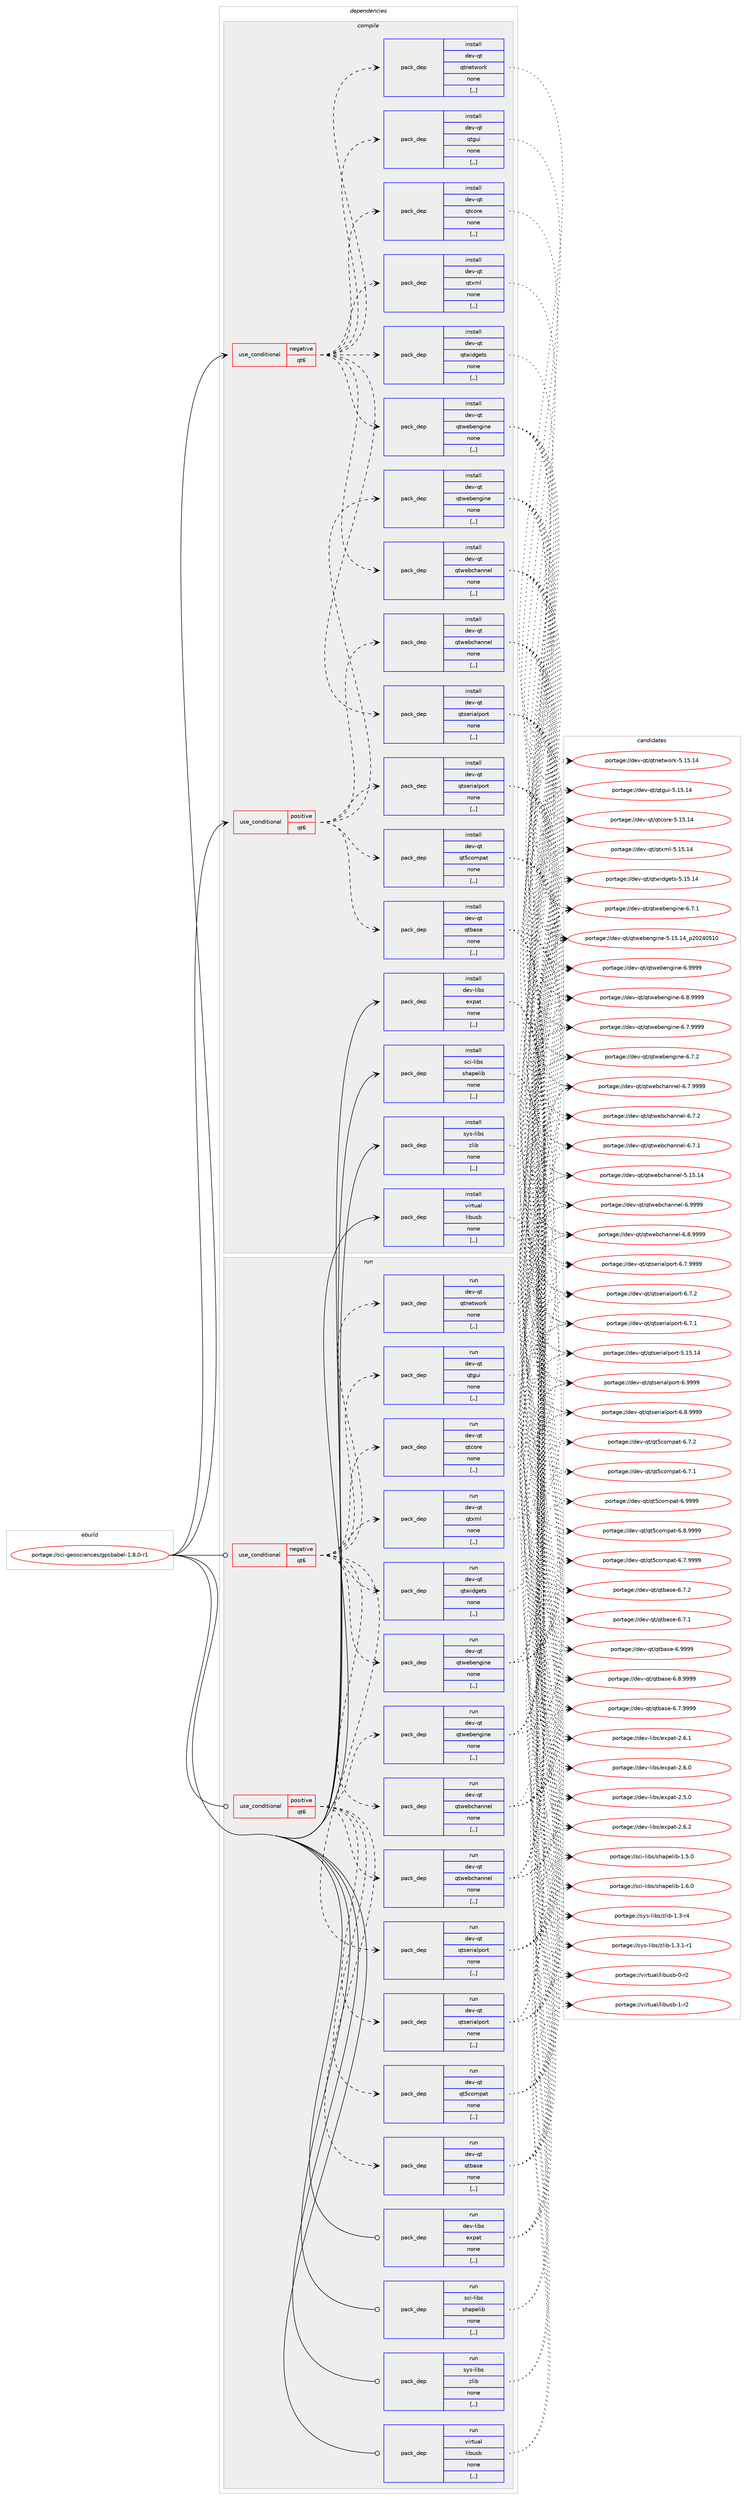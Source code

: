 digraph prolog {

# *************
# Graph options
# *************

newrank=true;
concentrate=true;
compound=true;
graph [rankdir=LR,fontname=Helvetica,fontsize=10,ranksep=1.5];#, ranksep=2.5, nodesep=0.2];
edge  [arrowhead=vee];
node  [fontname=Helvetica,fontsize=10];

# **********
# The ebuild
# **********

subgraph cluster_leftcol {
color=gray;
rank=same;
label=<<i>ebuild</i>>;
id [label="portage://sci-geosciences/gpsbabel-1.8.0-r1", color=red, width=4, href="../sci-geosciences/gpsbabel-1.8.0-r1.svg"];
}

# ****************
# The dependencies
# ****************

subgraph cluster_midcol {
color=gray;
label=<<i>dependencies</i>>;
subgraph cluster_compile {
fillcolor="#eeeeee";
style=filled;
label=<<i>compile</i>>;
subgraph cond104116 {
dependency393656 [label=<<TABLE BORDER="0" CELLBORDER="1" CELLSPACING="0" CELLPADDING="4"><TR><TD ROWSPAN="3" CELLPADDING="10">use_conditional</TD></TR><TR><TD>negative</TD></TR><TR><TD>qt6</TD></TR></TABLE>>, shape=none, color=red];
subgraph pack286719 {
dependency393657 [label=<<TABLE BORDER="0" CELLBORDER="1" CELLSPACING="0" CELLPADDING="4" WIDTH="220"><TR><TD ROWSPAN="6" CELLPADDING="30">pack_dep</TD></TR><TR><TD WIDTH="110">install</TD></TR><TR><TD>dev-qt</TD></TR><TR><TD>qtcore</TD></TR><TR><TD>none</TD></TR><TR><TD>[,,]</TD></TR></TABLE>>, shape=none, color=blue];
}
dependency393656:e -> dependency393657:w [weight=20,style="dashed",arrowhead="vee"];
subgraph pack286720 {
dependency393658 [label=<<TABLE BORDER="0" CELLBORDER="1" CELLSPACING="0" CELLPADDING="4" WIDTH="220"><TR><TD ROWSPAN="6" CELLPADDING="30">pack_dep</TD></TR><TR><TD WIDTH="110">install</TD></TR><TR><TD>dev-qt</TD></TR><TR><TD>qtgui</TD></TR><TR><TD>none</TD></TR><TR><TD>[,,]</TD></TR></TABLE>>, shape=none, color=blue];
}
dependency393656:e -> dependency393658:w [weight=20,style="dashed",arrowhead="vee"];
subgraph pack286721 {
dependency393659 [label=<<TABLE BORDER="0" CELLBORDER="1" CELLSPACING="0" CELLPADDING="4" WIDTH="220"><TR><TD ROWSPAN="6" CELLPADDING="30">pack_dep</TD></TR><TR><TD WIDTH="110">install</TD></TR><TR><TD>dev-qt</TD></TR><TR><TD>qtnetwork</TD></TR><TR><TD>none</TD></TR><TR><TD>[,,]</TD></TR></TABLE>>, shape=none, color=blue];
}
dependency393656:e -> dependency393659:w [weight=20,style="dashed",arrowhead="vee"];
subgraph pack286722 {
dependency393660 [label=<<TABLE BORDER="0" CELLBORDER="1" CELLSPACING="0" CELLPADDING="4" WIDTH="220"><TR><TD ROWSPAN="6" CELLPADDING="30">pack_dep</TD></TR><TR><TD WIDTH="110">install</TD></TR><TR><TD>dev-qt</TD></TR><TR><TD>qtserialport</TD></TR><TR><TD>none</TD></TR><TR><TD>[,,]</TD></TR></TABLE>>, shape=none, color=blue];
}
dependency393656:e -> dependency393660:w [weight=20,style="dashed",arrowhead="vee"];
subgraph pack286723 {
dependency393661 [label=<<TABLE BORDER="0" CELLBORDER="1" CELLSPACING="0" CELLPADDING="4" WIDTH="220"><TR><TD ROWSPAN="6" CELLPADDING="30">pack_dep</TD></TR><TR><TD WIDTH="110">install</TD></TR><TR><TD>dev-qt</TD></TR><TR><TD>qtwebchannel</TD></TR><TR><TD>none</TD></TR><TR><TD>[,,]</TD></TR></TABLE>>, shape=none, color=blue];
}
dependency393656:e -> dependency393661:w [weight=20,style="dashed",arrowhead="vee"];
subgraph pack286724 {
dependency393662 [label=<<TABLE BORDER="0" CELLBORDER="1" CELLSPACING="0" CELLPADDING="4" WIDTH="220"><TR><TD ROWSPAN="6" CELLPADDING="30">pack_dep</TD></TR><TR><TD WIDTH="110">install</TD></TR><TR><TD>dev-qt</TD></TR><TR><TD>qtwebengine</TD></TR><TR><TD>none</TD></TR><TR><TD>[,,]</TD></TR></TABLE>>, shape=none, color=blue];
}
dependency393656:e -> dependency393662:w [weight=20,style="dashed",arrowhead="vee"];
subgraph pack286725 {
dependency393663 [label=<<TABLE BORDER="0" CELLBORDER="1" CELLSPACING="0" CELLPADDING="4" WIDTH="220"><TR><TD ROWSPAN="6" CELLPADDING="30">pack_dep</TD></TR><TR><TD WIDTH="110">install</TD></TR><TR><TD>dev-qt</TD></TR><TR><TD>qtwidgets</TD></TR><TR><TD>none</TD></TR><TR><TD>[,,]</TD></TR></TABLE>>, shape=none, color=blue];
}
dependency393656:e -> dependency393663:w [weight=20,style="dashed",arrowhead="vee"];
subgraph pack286726 {
dependency393664 [label=<<TABLE BORDER="0" CELLBORDER="1" CELLSPACING="0" CELLPADDING="4" WIDTH="220"><TR><TD ROWSPAN="6" CELLPADDING="30">pack_dep</TD></TR><TR><TD WIDTH="110">install</TD></TR><TR><TD>dev-qt</TD></TR><TR><TD>qtxml</TD></TR><TR><TD>none</TD></TR><TR><TD>[,,]</TD></TR></TABLE>>, shape=none, color=blue];
}
dependency393656:e -> dependency393664:w [weight=20,style="dashed",arrowhead="vee"];
}
id:e -> dependency393656:w [weight=20,style="solid",arrowhead="vee"];
subgraph cond104117 {
dependency393665 [label=<<TABLE BORDER="0" CELLBORDER="1" CELLSPACING="0" CELLPADDING="4"><TR><TD ROWSPAN="3" CELLPADDING="10">use_conditional</TD></TR><TR><TD>positive</TD></TR><TR><TD>qt6</TD></TR></TABLE>>, shape=none, color=red];
subgraph pack286727 {
dependency393666 [label=<<TABLE BORDER="0" CELLBORDER="1" CELLSPACING="0" CELLPADDING="4" WIDTH="220"><TR><TD ROWSPAN="6" CELLPADDING="30">pack_dep</TD></TR><TR><TD WIDTH="110">install</TD></TR><TR><TD>dev-qt</TD></TR><TR><TD>qtbase</TD></TR><TR><TD>none</TD></TR><TR><TD>[,,]</TD></TR></TABLE>>, shape=none, color=blue];
}
dependency393665:e -> dependency393666:w [weight=20,style="dashed",arrowhead="vee"];
subgraph pack286728 {
dependency393667 [label=<<TABLE BORDER="0" CELLBORDER="1" CELLSPACING="0" CELLPADDING="4" WIDTH="220"><TR><TD ROWSPAN="6" CELLPADDING="30">pack_dep</TD></TR><TR><TD WIDTH="110">install</TD></TR><TR><TD>dev-qt</TD></TR><TR><TD>qtserialport</TD></TR><TR><TD>none</TD></TR><TR><TD>[,,]</TD></TR></TABLE>>, shape=none, color=blue];
}
dependency393665:e -> dependency393667:w [weight=20,style="dashed",arrowhead="vee"];
subgraph pack286729 {
dependency393668 [label=<<TABLE BORDER="0" CELLBORDER="1" CELLSPACING="0" CELLPADDING="4" WIDTH="220"><TR><TD ROWSPAN="6" CELLPADDING="30">pack_dep</TD></TR><TR><TD WIDTH="110">install</TD></TR><TR><TD>dev-qt</TD></TR><TR><TD>qtwebchannel</TD></TR><TR><TD>none</TD></TR><TR><TD>[,,]</TD></TR></TABLE>>, shape=none, color=blue];
}
dependency393665:e -> dependency393668:w [weight=20,style="dashed",arrowhead="vee"];
subgraph pack286730 {
dependency393669 [label=<<TABLE BORDER="0" CELLBORDER="1" CELLSPACING="0" CELLPADDING="4" WIDTH="220"><TR><TD ROWSPAN="6" CELLPADDING="30">pack_dep</TD></TR><TR><TD WIDTH="110">install</TD></TR><TR><TD>dev-qt</TD></TR><TR><TD>qtwebengine</TD></TR><TR><TD>none</TD></TR><TR><TD>[,,]</TD></TR></TABLE>>, shape=none, color=blue];
}
dependency393665:e -> dependency393669:w [weight=20,style="dashed",arrowhead="vee"];
subgraph pack286731 {
dependency393670 [label=<<TABLE BORDER="0" CELLBORDER="1" CELLSPACING="0" CELLPADDING="4" WIDTH="220"><TR><TD ROWSPAN="6" CELLPADDING="30">pack_dep</TD></TR><TR><TD WIDTH="110">install</TD></TR><TR><TD>dev-qt</TD></TR><TR><TD>qt5compat</TD></TR><TR><TD>none</TD></TR><TR><TD>[,,]</TD></TR></TABLE>>, shape=none, color=blue];
}
dependency393665:e -> dependency393670:w [weight=20,style="dashed",arrowhead="vee"];
}
id:e -> dependency393665:w [weight=20,style="solid",arrowhead="vee"];
subgraph pack286732 {
dependency393671 [label=<<TABLE BORDER="0" CELLBORDER="1" CELLSPACING="0" CELLPADDING="4" WIDTH="220"><TR><TD ROWSPAN="6" CELLPADDING="30">pack_dep</TD></TR><TR><TD WIDTH="110">install</TD></TR><TR><TD>dev-libs</TD></TR><TR><TD>expat</TD></TR><TR><TD>none</TD></TR><TR><TD>[,,]</TD></TR></TABLE>>, shape=none, color=blue];
}
id:e -> dependency393671:w [weight=20,style="solid",arrowhead="vee"];
subgraph pack286733 {
dependency393672 [label=<<TABLE BORDER="0" CELLBORDER="1" CELLSPACING="0" CELLPADDING="4" WIDTH="220"><TR><TD ROWSPAN="6" CELLPADDING="30">pack_dep</TD></TR><TR><TD WIDTH="110">install</TD></TR><TR><TD>sci-libs</TD></TR><TR><TD>shapelib</TD></TR><TR><TD>none</TD></TR><TR><TD>[,,]</TD></TR></TABLE>>, shape=none, color=blue];
}
id:e -> dependency393672:w [weight=20,style="solid",arrowhead="vee"];
subgraph pack286734 {
dependency393673 [label=<<TABLE BORDER="0" CELLBORDER="1" CELLSPACING="0" CELLPADDING="4" WIDTH="220"><TR><TD ROWSPAN="6" CELLPADDING="30">pack_dep</TD></TR><TR><TD WIDTH="110">install</TD></TR><TR><TD>sys-libs</TD></TR><TR><TD>zlib</TD></TR><TR><TD>none</TD></TR><TR><TD>[,,]</TD></TR></TABLE>>, shape=none, color=blue];
}
id:e -> dependency393673:w [weight=20,style="solid",arrowhead="vee"];
subgraph pack286735 {
dependency393674 [label=<<TABLE BORDER="0" CELLBORDER="1" CELLSPACING="0" CELLPADDING="4" WIDTH="220"><TR><TD ROWSPAN="6" CELLPADDING="30">pack_dep</TD></TR><TR><TD WIDTH="110">install</TD></TR><TR><TD>virtual</TD></TR><TR><TD>libusb</TD></TR><TR><TD>none</TD></TR><TR><TD>[,,]</TD></TR></TABLE>>, shape=none, color=blue];
}
id:e -> dependency393674:w [weight=20,style="solid",arrowhead="vee"];
}
subgraph cluster_compileandrun {
fillcolor="#eeeeee";
style=filled;
label=<<i>compile and run</i>>;
}
subgraph cluster_run {
fillcolor="#eeeeee";
style=filled;
label=<<i>run</i>>;
subgraph cond104118 {
dependency393675 [label=<<TABLE BORDER="0" CELLBORDER="1" CELLSPACING="0" CELLPADDING="4"><TR><TD ROWSPAN="3" CELLPADDING="10">use_conditional</TD></TR><TR><TD>negative</TD></TR><TR><TD>qt6</TD></TR></TABLE>>, shape=none, color=red];
subgraph pack286736 {
dependency393676 [label=<<TABLE BORDER="0" CELLBORDER="1" CELLSPACING="0" CELLPADDING="4" WIDTH="220"><TR><TD ROWSPAN="6" CELLPADDING="30">pack_dep</TD></TR><TR><TD WIDTH="110">run</TD></TR><TR><TD>dev-qt</TD></TR><TR><TD>qtcore</TD></TR><TR><TD>none</TD></TR><TR><TD>[,,]</TD></TR></TABLE>>, shape=none, color=blue];
}
dependency393675:e -> dependency393676:w [weight=20,style="dashed",arrowhead="vee"];
subgraph pack286737 {
dependency393677 [label=<<TABLE BORDER="0" CELLBORDER="1" CELLSPACING="0" CELLPADDING="4" WIDTH="220"><TR><TD ROWSPAN="6" CELLPADDING="30">pack_dep</TD></TR><TR><TD WIDTH="110">run</TD></TR><TR><TD>dev-qt</TD></TR><TR><TD>qtgui</TD></TR><TR><TD>none</TD></TR><TR><TD>[,,]</TD></TR></TABLE>>, shape=none, color=blue];
}
dependency393675:e -> dependency393677:w [weight=20,style="dashed",arrowhead="vee"];
subgraph pack286738 {
dependency393678 [label=<<TABLE BORDER="0" CELLBORDER="1" CELLSPACING="0" CELLPADDING="4" WIDTH="220"><TR><TD ROWSPAN="6" CELLPADDING="30">pack_dep</TD></TR><TR><TD WIDTH="110">run</TD></TR><TR><TD>dev-qt</TD></TR><TR><TD>qtnetwork</TD></TR><TR><TD>none</TD></TR><TR><TD>[,,]</TD></TR></TABLE>>, shape=none, color=blue];
}
dependency393675:e -> dependency393678:w [weight=20,style="dashed",arrowhead="vee"];
subgraph pack286739 {
dependency393679 [label=<<TABLE BORDER="0" CELLBORDER="1" CELLSPACING="0" CELLPADDING="4" WIDTH="220"><TR><TD ROWSPAN="6" CELLPADDING="30">pack_dep</TD></TR><TR><TD WIDTH="110">run</TD></TR><TR><TD>dev-qt</TD></TR><TR><TD>qtserialport</TD></TR><TR><TD>none</TD></TR><TR><TD>[,,]</TD></TR></TABLE>>, shape=none, color=blue];
}
dependency393675:e -> dependency393679:w [weight=20,style="dashed",arrowhead="vee"];
subgraph pack286740 {
dependency393680 [label=<<TABLE BORDER="0" CELLBORDER="1" CELLSPACING="0" CELLPADDING="4" WIDTH="220"><TR><TD ROWSPAN="6" CELLPADDING="30">pack_dep</TD></TR><TR><TD WIDTH="110">run</TD></TR><TR><TD>dev-qt</TD></TR><TR><TD>qtwebchannel</TD></TR><TR><TD>none</TD></TR><TR><TD>[,,]</TD></TR></TABLE>>, shape=none, color=blue];
}
dependency393675:e -> dependency393680:w [weight=20,style="dashed",arrowhead="vee"];
subgraph pack286741 {
dependency393681 [label=<<TABLE BORDER="0" CELLBORDER="1" CELLSPACING="0" CELLPADDING="4" WIDTH="220"><TR><TD ROWSPAN="6" CELLPADDING="30">pack_dep</TD></TR><TR><TD WIDTH="110">run</TD></TR><TR><TD>dev-qt</TD></TR><TR><TD>qtwebengine</TD></TR><TR><TD>none</TD></TR><TR><TD>[,,]</TD></TR></TABLE>>, shape=none, color=blue];
}
dependency393675:e -> dependency393681:w [weight=20,style="dashed",arrowhead="vee"];
subgraph pack286742 {
dependency393682 [label=<<TABLE BORDER="0" CELLBORDER="1" CELLSPACING="0" CELLPADDING="4" WIDTH="220"><TR><TD ROWSPAN="6" CELLPADDING="30">pack_dep</TD></TR><TR><TD WIDTH="110">run</TD></TR><TR><TD>dev-qt</TD></TR><TR><TD>qtwidgets</TD></TR><TR><TD>none</TD></TR><TR><TD>[,,]</TD></TR></TABLE>>, shape=none, color=blue];
}
dependency393675:e -> dependency393682:w [weight=20,style="dashed",arrowhead="vee"];
subgraph pack286743 {
dependency393683 [label=<<TABLE BORDER="0" CELLBORDER="1" CELLSPACING="0" CELLPADDING="4" WIDTH="220"><TR><TD ROWSPAN="6" CELLPADDING="30">pack_dep</TD></TR><TR><TD WIDTH="110">run</TD></TR><TR><TD>dev-qt</TD></TR><TR><TD>qtxml</TD></TR><TR><TD>none</TD></TR><TR><TD>[,,]</TD></TR></TABLE>>, shape=none, color=blue];
}
dependency393675:e -> dependency393683:w [weight=20,style="dashed",arrowhead="vee"];
}
id:e -> dependency393675:w [weight=20,style="solid",arrowhead="odot"];
subgraph cond104119 {
dependency393684 [label=<<TABLE BORDER="0" CELLBORDER="1" CELLSPACING="0" CELLPADDING="4"><TR><TD ROWSPAN="3" CELLPADDING="10">use_conditional</TD></TR><TR><TD>positive</TD></TR><TR><TD>qt6</TD></TR></TABLE>>, shape=none, color=red];
subgraph pack286744 {
dependency393685 [label=<<TABLE BORDER="0" CELLBORDER="1" CELLSPACING="0" CELLPADDING="4" WIDTH="220"><TR><TD ROWSPAN="6" CELLPADDING="30">pack_dep</TD></TR><TR><TD WIDTH="110">run</TD></TR><TR><TD>dev-qt</TD></TR><TR><TD>qtbase</TD></TR><TR><TD>none</TD></TR><TR><TD>[,,]</TD></TR></TABLE>>, shape=none, color=blue];
}
dependency393684:e -> dependency393685:w [weight=20,style="dashed",arrowhead="vee"];
subgraph pack286745 {
dependency393686 [label=<<TABLE BORDER="0" CELLBORDER="1" CELLSPACING="0" CELLPADDING="4" WIDTH="220"><TR><TD ROWSPAN="6" CELLPADDING="30">pack_dep</TD></TR><TR><TD WIDTH="110">run</TD></TR><TR><TD>dev-qt</TD></TR><TR><TD>qtserialport</TD></TR><TR><TD>none</TD></TR><TR><TD>[,,]</TD></TR></TABLE>>, shape=none, color=blue];
}
dependency393684:e -> dependency393686:w [weight=20,style="dashed",arrowhead="vee"];
subgraph pack286746 {
dependency393687 [label=<<TABLE BORDER="0" CELLBORDER="1" CELLSPACING="0" CELLPADDING="4" WIDTH="220"><TR><TD ROWSPAN="6" CELLPADDING="30">pack_dep</TD></TR><TR><TD WIDTH="110">run</TD></TR><TR><TD>dev-qt</TD></TR><TR><TD>qtwebchannel</TD></TR><TR><TD>none</TD></TR><TR><TD>[,,]</TD></TR></TABLE>>, shape=none, color=blue];
}
dependency393684:e -> dependency393687:w [weight=20,style="dashed",arrowhead="vee"];
subgraph pack286747 {
dependency393688 [label=<<TABLE BORDER="0" CELLBORDER="1" CELLSPACING="0" CELLPADDING="4" WIDTH="220"><TR><TD ROWSPAN="6" CELLPADDING="30">pack_dep</TD></TR><TR><TD WIDTH="110">run</TD></TR><TR><TD>dev-qt</TD></TR><TR><TD>qtwebengine</TD></TR><TR><TD>none</TD></TR><TR><TD>[,,]</TD></TR></TABLE>>, shape=none, color=blue];
}
dependency393684:e -> dependency393688:w [weight=20,style="dashed",arrowhead="vee"];
subgraph pack286748 {
dependency393689 [label=<<TABLE BORDER="0" CELLBORDER="1" CELLSPACING="0" CELLPADDING="4" WIDTH="220"><TR><TD ROWSPAN="6" CELLPADDING="30">pack_dep</TD></TR><TR><TD WIDTH="110">run</TD></TR><TR><TD>dev-qt</TD></TR><TR><TD>qt5compat</TD></TR><TR><TD>none</TD></TR><TR><TD>[,,]</TD></TR></TABLE>>, shape=none, color=blue];
}
dependency393684:e -> dependency393689:w [weight=20,style="dashed",arrowhead="vee"];
}
id:e -> dependency393684:w [weight=20,style="solid",arrowhead="odot"];
subgraph pack286749 {
dependency393690 [label=<<TABLE BORDER="0" CELLBORDER="1" CELLSPACING="0" CELLPADDING="4" WIDTH="220"><TR><TD ROWSPAN="6" CELLPADDING="30">pack_dep</TD></TR><TR><TD WIDTH="110">run</TD></TR><TR><TD>dev-libs</TD></TR><TR><TD>expat</TD></TR><TR><TD>none</TD></TR><TR><TD>[,,]</TD></TR></TABLE>>, shape=none, color=blue];
}
id:e -> dependency393690:w [weight=20,style="solid",arrowhead="odot"];
subgraph pack286750 {
dependency393691 [label=<<TABLE BORDER="0" CELLBORDER="1" CELLSPACING="0" CELLPADDING="4" WIDTH="220"><TR><TD ROWSPAN="6" CELLPADDING="30">pack_dep</TD></TR><TR><TD WIDTH="110">run</TD></TR><TR><TD>sci-libs</TD></TR><TR><TD>shapelib</TD></TR><TR><TD>none</TD></TR><TR><TD>[,,]</TD></TR></TABLE>>, shape=none, color=blue];
}
id:e -> dependency393691:w [weight=20,style="solid",arrowhead="odot"];
subgraph pack286751 {
dependency393692 [label=<<TABLE BORDER="0" CELLBORDER="1" CELLSPACING="0" CELLPADDING="4" WIDTH="220"><TR><TD ROWSPAN="6" CELLPADDING="30">pack_dep</TD></TR><TR><TD WIDTH="110">run</TD></TR><TR><TD>sys-libs</TD></TR><TR><TD>zlib</TD></TR><TR><TD>none</TD></TR><TR><TD>[,,]</TD></TR></TABLE>>, shape=none, color=blue];
}
id:e -> dependency393692:w [weight=20,style="solid",arrowhead="odot"];
subgraph pack286752 {
dependency393693 [label=<<TABLE BORDER="0" CELLBORDER="1" CELLSPACING="0" CELLPADDING="4" WIDTH="220"><TR><TD ROWSPAN="6" CELLPADDING="30">pack_dep</TD></TR><TR><TD WIDTH="110">run</TD></TR><TR><TD>virtual</TD></TR><TR><TD>libusb</TD></TR><TR><TD>none</TD></TR><TR><TD>[,,]</TD></TR></TABLE>>, shape=none, color=blue];
}
id:e -> dependency393693:w [weight=20,style="solid",arrowhead="odot"];
}
}

# **************
# The candidates
# **************

subgraph cluster_choices {
rank=same;
color=gray;
label=<<i>candidates</i>>;

subgraph choice286719 {
color=black;
nodesep=1;
choice1001011184511311647113116991111141014553464953464952 [label="portage://dev-qt/qtcore-5.15.14", color=red, width=4,href="../dev-qt/qtcore-5.15.14.svg"];
dependency393657:e -> choice1001011184511311647113116991111141014553464953464952:w [style=dotted,weight="100"];
}
subgraph choice286720 {
color=black;
nodesep=1;
choice10010111845113116471131161031171054553464953464952 [label="portage://dev-qt/qtgui-5.15.14", color=red, width=4,href="../dev-qt/qtgui-5.15.14.svg"];
dependency393658:e -> choice10010111845113116471131161031171054553464953464952:w [style=dotted,weight="100"];
}
subgraph choice286721 {
color=black;
nodesep=1;
choice10010111845113116471131161101011161191111141074553464953464952 [label="portage://dev-qt/qtnetwork-5.15.14", color=red, width=4,href="../dev-qt/qtnetwork-5.15.14.svg"];
dependency393659:e -> choice10010111845113116471131161101011161191111141074553464953464952:w [style=dotted,weight="100"];
}
subgraph choice286722 {
color=black;
nodesep=1;
choice10010111845113116471131161151011141059710811211111411645544657575757 [label="portage://dev-qt/qtserialport-6.9999", color=red, width=4,href="../dev-qt/qtserialport-6.9999.svg"];
choice100101118451131164711311611510111410597108112111114116455446564657575757 [label="portage://dev-qt/qtserialport-6.8.9999", color=red, width=4,href="../dev-qt/qtserialport-6.8.9999.svg"];
choice100101118451131164711311611510111410597108112111114116455446554657575757 [label="portage://dev-qt/qtserialport-6.7.9999", color=red, width=4,href="../dev-qt/qtserialport-6.7.9999.svg"];
choice100101118451131164711311611510111410597108112111114116455446554650 [label="portage://dev-qt/qtserialport-6.7.2", color=red, width=4,href="../dev-qt/qtserialport-6.7.2.svg"];
choice100101118451131164711311611510111410597108112111114116455446554649 [label="portage://dev-qt/qtserialport-6.7.1", color=red, width=4,href="../dev-qt/qtserialport-6.7.1.svg"];
choice1001011184511311647113116115101114105971081121111141164553464953464952 [label="portage://dev-qt/qtserialport-5.15.14", color=red, width=4,href="../dev-qt/qtserialport-5.15.14.svg"];
dependency393660:e -> choice10010111845113116471131161151011141059710811211111411645544657575757:w [style=dotted,weight="100"];
dependency393660:e -> choice100101118451131164711311611510111410597108112111114116455446564657575757:w [style=dotted,weight="100"];
dependency393660:e -> choice100101118451131164711311611510111410597108112111114116455446554657575757:w [style=dotted,weight="100"];
dependency393660:e -> choice100101118451131164711311611510111410597108112111114116455446554650:w [style=dotted,weight="100"];
dependency393660:e -> choice100101118451131164711311611510111410597108112111114116455446554649:w [style=dotted,weight="100"];
dependency393660:e -> choice1001011184511311647113116115101114105971081121111141164553464953464952:w [style=dotted,weight="100"];
}
subgraph choice286723 {
color=black;
nodesep=1;
choice100101118451131164711311611910198991049711011010110845544657575757 [label="portage://dev-qt/qtwebchannel-6.9999", color=red, width=4,href="../dev-qt/qtwebchannel-6.9999.svg"];
choice1001011184511311647113116119101989910497110110101108455446564657575757 [label="portage://dev-qt/qtwebchannel-6.8.9999", color=red, width=4,href="../dev-qt/qtwebchannel-6.8.9999.svg"];
choice1001011184511311647113116119101989910497110110101108455446554657575757 [label="portage://dev-qt/qtwebchannel-6.7.9999", color=red, width=4,href="../dev-qt/qtwebchannel-6.7.9999.svg"];
choice1001011184511311647113116119101989910497110110101108455446554650 [label="portage://dev-qt/qtwebchannel-6.7.2", color=red, width=4,href="../dev-qt/qtwebchannel-6.7.2.svg"];
choice1001011184511311647113116119101989910497110110101108455446554649 [label="portage://dev-qt/qtwebchannel-6.7.1", color=red, width=4,href="../dev-qt/qtwebchannel-6.7.1.svg"];
choice10010111845113116471131161191019899104971101101011084553464953464952 [label="portage://dev-qt/qtwebchannel-5.15.14", color=red, width=4,href="../dev-qt/qtwebchannel-5.15.14.svg"];
dependency393661:e -> choice100101118451131164711311611910198991049711011010110845544657575757:w [style=dotted,weight="100"];
dependency393661:e -> choice1001011184511311647113116119101989910497110110101108455446564657575757:w [style=dotted,weight="100"];
dependency393661:e -> choice1001011184511311647113116119101989910497110110101108455446554657575757:w [style=dotted,weight="100"];
dependency393661:e -> choice1001011184511311647113116119101989910497110110101108455446554650:w [style=dotted,weight="100"];
dependency393661:e -> choice1001011184511311647113116119101989910497110110101108455446554649:w [style=dotted,weight="100"];
dependency393661:e -> choice10010111845113116471131161191019899104971101101011084553464953464952:w [style=dotted,weight="100"];
}
subgraph choice286724 {
color=black;
nodesep=1;
choice10010111845113116471131161191019810111010310511010145544657575757 [label="portage://dev-qt/qtwebengine-6.9999", color=red, width=4,href="../dev-qt/qtwebengine-6.9999.svg"];
choice100101118451131164711311611910198101110103105110101455446564657575757 [label="portage://dev-qt/qtwebengine-6.8.9999", color=red, width=4,href="../dev-qt/qtwebengine-6.8.9999.svg"];
choice100101118451131164711311611910198101110103105110101455446554657575757 [label="portage://dev-qt/qtwebengine-6.7.9999", color=red, width=4,href="../dev-qt/qtwebengine-6.7.9999.svg"];
choice100101118451131164711311611910198101110103105110101455446554650 [label="portage://dev-qt/qtwebengine-6.7.2", color=red, width=4,href="../dev-qt/qtwebengine-6.7.2.svg"];
choice100101118451131164711311611910198101110103105110101455446554649 [label="portage://dev-qt/qtwebengine-6.7.1", color=red, width=4,href="../dev-qt/qtwebengine-6.7.1.svg"];
choice1001011184511311647113116119101981011101031051101014553464953464952951125048505248534948 [label="portage://dev-qt/qtwebengine-5.15.14_p20240510", color=red, width=4,href="../dev-qt/qtwebengine-5.15.14_p20240510.svg"];
dependency393662:e -> choice10010111845113116471131161191019810111010310511010145544657575757:w [style=dotted,weight="100"];
dependency393662:e -> choice100101118451131164711311611910198101110103105110101455446564657575757:w [style=dotted,weight="100"];
dependency393662:e -> choice100101118451131164711311611910198101110103105110101455446554657575757:w [style=dotted,weight="100"];
dependency393662:e -> choice100101118451131164711311611910198101110103105110101455446554650:w [style=dotted,weight="100"];
dependency393662:e -> choice100101118451131164711311611910198101110103105110101455446554649:w [style=dotted,weight="100"];
dependency393662:e -> choice1001011184511311647113116119101981011101031051101014553464953464952951125048505248534948:w [style=dotted,weight="100"];
}
subgraph choice286725 {
color=black;
nodesep=1;
choice10010111845113116471131161191051001031011161154553464953464952 [label="portage://dev-qt/qtwidgets-5.15.14", color=red, width=4,href="../dev-qt/qtwidgets-5.15.14.svg"];
dependency393663:e -> choice10010111845113116471131161191051001031011161154553464953464952:w [style=dotted,weight="100"];
}
subgraph choice286726 {
color=black;
nodesep=1;
choice10010111845113116471131161201091084553464953464952 [label="portage://dev-qt/qtxml-5.15.14", color=red, width=4,href="../dev-qt/qtxml-5.15.14.svg"];
dependency393664:e -> choice10010111845113116471131161201091084553464953464952:w [style=dotted,weight="100"];
}
subgraph choice286727 {
color=black;
nodesep=1;
choice1001011184511311647113116989711510145544657575757 [label="portage://dev-qt/qtbase-6.9999", color=red, width=4,href="../dev-qt/qtbase-6.9999.svg"];
choice10010111845113116471131169897115101455446564657575757 [label="portage://dev-qt/qtbase-6.8.9999", color=red, width=4,href="../dev-qt/qtbase-6.8.9999.svg"];
choice10010111845113116471131169897115101455446554657575757 [label="portage://dev-qt/qtbase-6.7.9999", color=red, width=4,href="../dev-qt/qtbase-6.7.9999.svg"];
choice10010111845113116471131169897115101455446554650 [label="portage://dev-qt/qtbase-6.7.2", color=red, width=4,href="../dev-qt/qtbase-6.7.2.svg"];
choice10010111845113116471131169897115101455446554649 [label="portage://dev-qt/qtbase-6.7.1", color=red, width=4,href="../dev-qt/qtbase-6.7.1.svg"];
dependency393666:e -> choice1001011184511311647113116989711510145544657575757:w [style=dotted,weight="100"];
dependency393666:e -> choice10010111845113116471131169897115101455446564657575757:w [style=dotted,weight="100"];
dependency393666:e -> choice10010111845113116471131169897115101455446554657575757:w [style=dotted,weight="100"];
dependency393666:e -> choice10010111845113116471131169897115101455446554650:w [style=dotted,weight="100"];
dependency393666:e -> choice10010111845113116471131169897115101455446554649:w [style=dotted,weight="100"];
}
subgraph choice286728 {
color=black;
nodesep=1;
choice10010111845113116471131161151011141059710811211111411645544657575757 [label="portage://dev-qt/qtserialport-6.9999", color=red, width=4,href="../dev-qt/qtserialport-6.9999.svg"];
choice100101118451131164711311611510111410597108112111114116455446564657575757 [label="portage://dev-qt/qtserialport-6.8.9999", color=red, width=4,href="../dev-qt/qtserialport-6.8.9999.svg"];
choice100101118451131164711311611510111410597108112111114116455446554657575757 [label="portage://dev-qt/qtserialport-6.7.9999", color=red, width=4,href="../dev-qt/qtserialport-6.7.9999.svg"];
choice100101118451131164711311611510111410597108112111114116455446554650 [label="portage://dev-qt/qtserialport-6.7.2", color=red, width=4,href="../dev-qt/qtserialport-6.7.2.svg"];
choice100101118451131164711311611510111410597108112111114116455446554649 [label="portage://dev-qt/qtserialport-6.7.1", color=red, width=4,href="../dev-qt/qtserialport-6.7.1.svg"];
choice1001011184511311647113116115101114105971081121111141164553464953464952 [label="portage://dev-qt/qtserialport-5.15.14", color=red, width=4,href="../dev-qt/qtserialport-5.15.14.svg"];
dependency393667:e -> choice10010111845113116471131161151011141059710811211111411645544657575757:w [style=dotted,weight="100"];
dependency393667:e -> choice100101118451131164711311611510111410597108112111114116455446564657575757:w [style=dotted,weight="100"];
dependency393667:e -> choice100101118451131164711311611510111410597108112111114116455446554657575757:w [style=dotted,weight="100"];
dependency393667:e -> choice100101118451131164711311611510111410597108112111114116455446554650:w [style=dotted,weight="100"];
dependency393667:e -> choice100101118451131164711311611510111410597108112111114116455446554649:w [style=dotted,weight="100"];
dependency393667:e -> choice1001011184511311647113116115101114105971081121111141164553464953464952:w [style=dotted,weight="100"];
}
subgraph choice286729 {
color=black;
nodesep=1;
choice100101118451131164711311611910198991049711011010110845544657575757 [label="portage://dev-qt/qtwebchannel-6.9999", color=red, width=4,href="../dev-qt/qtwebchannel-6.9999.svg"];
choice1001011184511311647113116119101989910497110110101108455446564657575757 [label="portage://dev-qt/qtwebchannel-6.8.9999", color=red, width=4,href="../dev-qt/qtwebchannel-6.8.9999.svg"];
choice1001011184511311647113116119101989910497110110101108455446554657575757 [label="portage://dev-qt/qtwebchannel-6.7.9999", color=red, width=4,href="../dev-qt/qtwebchannel-6.7.9999.svg"];
choice1001011184511311647113116119101989910497110110101108455446554650 [label="portage://dev-qt/qtwebchannel-6.7.2", color=red, width=4,href="../dev-qt/qtwebchannel-6.7.2.svg"];
choice1001011184511311647113116119101989910497110110101108455446554649 [label="portage://dev-qt/qtwebchannel-6.7.1", color=red, width=4,href="../dev-qt/qtwebchannel-6.7.1.svg"];
choice10010111845113116471131161191019899104971101101011084553464953464952 [label="portage://dev-qt/qtwebchannel-5.15.14", color=red, width=4,href="../dev-qt/qtwebchannel-5.15.14.svg"];
dependency393668:e -> choice100101118451131164711311611910198991049711011010110845544657575757:w [style=dotted,weight="100"];
dependency393668:e -> choice1001011184511311647113116119101989910497110110101108455446564657575757:w [style=dotted,weight="100"];
dependency393668:e -> choice1001011184511311647113116119101989910497110110101108455446554657575757:w [style=dotted,weight="100"];
dependency393668:e -> choice1001011184511311647113116119101989910497110110101108455446554650:w [style=dotted,weight="100"];
dependency393668:e -> choice1001011184511311647113116119101989910497110110101108455446554649:w [style=dotted,weight="100"];
dependency393668:e -> choice10010111845113116471131161191019899104971101101011084553464953464952:w [style=dotted,weight="100"];
}
subgraph choice286730 {
color=black;
nodesep=1;
choice10010111845113116471131161191019810111010310511010145544657575757 [label="portage://dev-qt/qtwebengine-6.9999", color=red, width=4,href="../dev-qt/qtwebengine-6.9999.svg"];
choice100101118451131164711311611910198101110103105110101455446564657575757 [label="portage://dev-qt/qtwebengine-6.8.9999", color=red, width=4,href="../dev-qt/qtwebengine-6.8.9999.svg"];
choice100101118451131164711311611910198101110103105110101455446554657575757 [label="portage://dev-qt/qtwebengine-6.7.9999", color=red, width=4,href="../dev-qt/qtwebengine-6.7.9999.svg"];
choice100101118451131164711311611910198101110103105110101455446554650 [label="portage://dev-qt/qtwebengine-6.7.2", color=red, width=4,href="../dev-qt/qtwebengine-6.7.2.svg"];
choice100101118451131164711311611910198101110103105110101455446554649 [label="portage://dev-qt/qtwebengine-6.7.1", color=red, width=4,href="../dev-qt/qtwebengine-6.7.1.svg"];
choice1001011184511311647113116119101981011101031051101014553464953464952951125048505248534948 [label="portage://dev-qt/qtwebengine-5.15.14_p20240510", color=red, width=4,href="../dev-qt/qtwebengine-5.15.14_p20240510.svg"];
dependency393669:e -> choice10010111845113116471131161191019810111010310511010145544657575757:w [style=dotted,weight="100"];
dependency393669:e -> choice100101118451131164711311611910198101110103105110101455446564657575757:w [style=dotted,weight="100"];
dependency393669:e -> choice100101118451131164711311611910198101110103105110101455446554657575757:w [style=dotted,weight="100"];
dependency393669:e -> choice100101118451131164711311611910198101110103105110101455446554650:w [style=dotted,weight="100"];
dependency393669:e -> choice100101118451131164711311611910198101110103105110101455446554649:w [style=dotted,weight="100"];
dependency393669:e -> choice1001011184511311647113116119101981011101031051101014553464953464952951125048505248534948:w [style=dotted,weight="100"];
}
subgraph choice286731 {
color=black;
nodesep=1;
choice100101118451131164711311653991111091129711645544657575757 [label="portage://dev-qt/qt5compat-6.9999", color=red, width=4,href="../dev-qt/qt5compat-6.9999.svg"];
choice1001011184511311647113116539911110911297116455446564657575757 [label="portage://dev-qt/qt5compat-6.8.9999", color=red, width=4,href="../dev-qt/qt5compat-6.8.9999.svg"];
choice1001011184511311647113116539911110911297116455446554657575757 [label="portage://dev-qt/qt5compat-6.7.9999", color=red, width=4,href="../dev-qt/qt5compat-6.7.9999.svg"];
choice1001011184511311647113116539911110911297116455446554650 [label="portage://dev-qt/qt5compat-6.7.2", color=red, width=4,href="../dev-qt/qt5compat-6.7.2.svg"];
choice1001011184511311647113116539911110911297116455446554649 [label="portage://dev-qt/qt5compat-6.7.1", color=red, width=4,href="../dev-qt/qt5compat-6.7.1.svg"];
dependency393670:e -> choice100101118451131164711311653991111091129711645544657575757:w [style=dotted,weight="100"];
dependency393670:e -> choice1001011184511311647113116539911110911297116455446564657575757:w [style=dotted,weight="100"];
dependency393670:e -> choice1001011184511311647113116539911110911297116455446554657575757:w [style=dotted,weight="100"];
dependency393670:e -> choice1001011184511311647113116539911110911297116455446554650:w [style=dotted,weight="100"];
dependency393670:e -> choice1001011184511311647113116539911110911297116455446554649:w [style=dotted,weight="100"];
}
subgraph choice286732 {
color=black;
nodesep=1;
choice10010111845108105981154710112011297116455046544650 [label="portage://dev-libs/expat-2.6.2", color=red, width=4,href="../dev-libs/expat-2.6.2.svg"];
choice10010111845108105981154710112011297116455046544649 [label="portage://dev-libs/expat-2.6.1", color=red, width=4,href="../dev-libs/expat-2.6.1.svg"];
choice10010111845108105981154710112011297116455046544648 [label="portage://dev-libs/expat-2.6.0", color=red, width=4,href="../dev-libs/expat-2.6.0.svg"];
choice10010111845108105981154710112011297116455046534648 [label="portage://dev-libs/expat-2.5.0", color=red, width=4,href="../dev-libs/expat-2.5.0.svg"];
dependency393671:e -> choice10010111845108105981154710112011297116455046544650:w [style=dotted,weight="100"];
dependency393671:e -> choice10010111845108105981154710112011297116455046544649:w [style=dotted,weight="100"];
dependency393671:e -> choice10010111845108105981154710112011297116455046544648:w [style=dotted,weight="100"];
dependency393671:e -> choice10010111845108105981154710112011297116455046534648:w [style=dotted,weight="100"];
}
subgraph choice286733 {
color=black;
nodesep=1;
choice115991054510810598115471151049711210110810598454946544648 [label="portage://sci-libs/shapelib-1.6.0", color=red, width=4,href="../sci-libs/shapelib-1.6.0.svg"];
choice115991054510810598115471151049711210110810598454946534648 [label="portage://sci-libs/shapelib-1.5.0", color=red, width=4,href="../sci-libs/shapelib-1.5.0.svg"];
dependency393672:e -> choice115991054510810598115471151049711210110810598454946544648:w [style=dotted,weight="100"];
dependency393672:e -> choice115991054510810598115471151049711210110810598454946534648:w [style=dotted,weight="100"];
}
subgraph choice286734 {
color=black;
nodesep=1;
choice115121115451081059811547122108105984549465146494511449 [label="portage://sys-libs/zlib-1.3.1-r1", color=red, width=4,href="../sys-libs/zlib-1.3.1-r1.svg"];
choice11512111545108105981154712210810598454946514511452 [label="portage://sys-libs/zlib-1.3-r4", color=red, width=4,href="../sys-libs/zlib-1.3-r4.svg"];
dependency393673:e -> choice115121115451081059811547122108105984549465146494511449:w [style=dotted,weight="100"];
dependency393673:e -> choice11512111545108105981154712210810598454946514511452:w [style=dotted,weight="100"];
}
subgraph choice286735 {
color=black;
nodesep=1;
choice1181051141161179710847108105981171159845494511450 [label="portage://virtual/libusb-1-r2", color=red, width=4,href="../virtual/libusb-1-r2.svg"];
choice1181051141161179710847108105981171159845484511450 [label="portage://virtual/libusb-0-r2", color=red, width=4,href="../virtual/libusb-0-r2.svg"];
dependency393674:e -> choice1181051141161179710847108105981171159845494511450:w [style=dotted,weight="100"];
dependency393674:e -> choice1181051141161179710847108105981171159845484511450:w [style=dotted,weight="100"];
}
subgraph choice286736 {
color=black;
nodesep=1;
choice1001011184511311647113116991111141014553464953464952 [label="portage://dev-qt/qtcore-5.15.14", color=red, width=4,href="../dev-qt/qtcore-5.15.14.svg"];
dependency393676:e -> choice1001011184511311647113116991111141014553464953464952:w [style=dotted,weight="100"];
}
subgraph choice286737 {
color=black;
nodesep=1;
choice10010111845113116471131161031171054553464953464952 [label="portage://dev-qt/qtgui-5.15.14", color=red, width=4,href="../dev-qt/qtgui-5.15.14.svg"];
dependency393677:e -> choice10010111845113116471131161031171054553464953464952:w [style=dotted,weight="100"];
}
subgraph choice286738 {
color=black;
nodesep=1;
choice10010111845113116471131161101011161191111141074553464953464952 [label="portage://dev-qt/qtnetwork-5.15.14", color=red, width=4,href="../dev-qt/qtnetwork-5.15.14.svg"];
dependency393678:e -> choice10010111845113116471131161101011161191111141074553464953464952:w [style=dotted,weight="100"];
}
subgraph choice286739 {
color=black;
nodesep=1;
choice10010111845113116471131161151011141059710811211111411645544657575757 [label="portage://dev-qt/qtserialport-6.9999", color=red, width=4,href="../dev-qt/qtserialport-6.9999.svg"];
choice100101118451131164711311611510111410597108112111114116455446564657575757 [label="portage://dev-qt/qtserialport-6.8.9999", color=red, width=4,href="../dev-qt/qtserialport-6.8.9999.svg"];
choice100101118451131164711311611510111410597108112111114116455446554657575757 [label="portage://dev-qt/qtserialport-6.7.9999", color=red, width=4,href="../dev-qt/qtserialport-6.7.9999.svg"];
choice100101118451131164711311611510111410597108112111114116455446554650 [label="portage://dev-qt/qtserialport-6.7.2", color=red, width=4,href="../dev-qt/qtserialport-6.7.2.svg"];
choice100101118451131164711311611510111410597108112111114116455446554649 [label="portage://dev-qt/qtserialport-6.7.1", color=red, width=4,href="../dev-qt/qtserialport-6.7.1.svg"];
choice1001011184511311647113116115101114105971081121111141164553464953464952 [label="portage://dev-qt/qtserialport-5.15.14", color=red, width=4,href="../dev-qt/qtserialport-5.15.14.svg"];
dependency393679:e -> choice10010111845113116471131161151011141059710811211111411645544657575757:w [style=dotted,weight="100"];
dependency393679:e -> choice100101118451131164711311611510111410597108112111114116455446564657575757:w [style=dotted,weight="100"];
dependency393679:e -> choice100101118451131164711311611510111410597108112111114116455446554657575757:w [style=dotted,weight="100"];
dependency393679:e -> choice100101118451131164711311611510111410597108112111114116455446554650:w [style=dotted,weight="100"];
dependency393679:e -> choice100101118451131164711311611510111410597108112111114116455446554649:w [style=dotted,weight="100"];
dependency393679:e -> choice1001011184511311647113116115101114105971081121111141164553464953464952:w [style=dotted,weight="100"];
}
subgraph choice286740 {
color=black;
nodesep=1;
choice100101118451131164711311611910198991049711011010110845544657575757 [label="portage://dev-qt/qtwebchannel-6.9999", color=red, width=4,href="../dev-qt/qtwebchannel-6.9999.svg"];
choice1001011184511311647113116119101989910497110110101108455446564657575757 [label="portage://dev-qt/qtwebchannel-6.8.9999", color=red, width=4,href="../dev-qt/qtwebchannel-6.8.9999.svg"];
choice1001011184511311647113116119101989910497110110101108455446554657575757 [label="portage://dev-qt/qtwebchannel-6.7.9999", color=red, width=4,href="../dev-qt/qtwebchannel-6.7.9999.svg"];
choice1001011184511311647113116119101989910497110110101108455446554650 [label="portage://dev-qt/qtwebchannel-6.7.2", color=red, width=4,href="../dev-qt/qtwebchannel-6.7.2.svg"];
choice1001011184511311647113116119101989910497110110101108455446554649 [label="portage://dev-qt/qtwebchannel-6.7.1", color=red, width=4,href="../dev-qt/qtwebchannel-6.7.1.svg"];
choice10010111845113116471131161191019899104971101101011084553464953464952 [label="portage://dev-qt/qtwebchannel-5.15.14", color=red, width=4,href="../dev-qt/qtwebchannel-5.15.14.svg"];
dependency393680:e -> choice100101118451131164711311611910198991049711011010110845544657575757:w [style=dotted,weight="100"];
dependency393680:e -> choice1001011184511311647113116119101989910497110110101108455446564657575757:w [style=dotted,weight="100"];
dependency393680:e -> choice1001011184511311647113116119101989910497110110101108455446554657575757:w [style=dotted,weight="100"];
dependency393680:e -> choice1001011184511311647113116119101989910497110110101108455446554650:w [style=dotted,weight="100"];
dependency393680:e -> choice1001011184511311647113116119101989910497110110101108455446554649:w [style=dotted,weight="100"];
dependency393680:e -> choice10010111845113116471131161191019899104971101101011084553464953464952:w [style=dotted,weight="100"];
}
subgraph choice286741 {
color=black;
nodesep=1;
choice10010111845113116471131161191019810111010310511010145544657575757 [label="portage://dev-qt/qtwebengine-6.9999", color=red, width=4,href="../dev-qt/qtwebengine-6.9999.svg"];
choice100101118451131164711311611910198101110103105110101455446564657575757 [label="portage://dev-qt/qtwebengine-6.8.9999", color=red, width=4,href="../dev-qt/qtwebengine-6.8.9999.svg"];
choice100101118451131164711311611910198101110103105110101455446554657575757 [label="portage://dev-qt/qtwebengine-6.7.9999", color=red, width=4,href="../dev-qt/qtwebengine-6.7.9999.svg"];
choice100101118451131164711311611910198101110103105110101455446554650 [label="portage://dev-qt/qtwebengine-6.7.2", color=red, width=4,href="../dev-qt/qtwebengine-6.7.2.svg"];
choice100101118451131164711311611910198101110103105110101455446554649 [label="portage://dev-qt/qtwebengine-6.7.1", color=red, width=4,href="../dev-qt/qtwebengine-6.7.1.svg"];
choice1001011184511311647113116119101981011101031051101014553464953464952951125048505248534948 [label="portage://dev-qt/qtwebengine-5.15.14_p20240510", color=red, width=4,href="../dev-qt/qtwebengine-5.15.14_p20240510.svg"];
dependency393681:e -> choice10010111845113116471131161191019810111010310511010145544657575757:w [style=dotted,weight="100"];
dependency393681:e -> choice100101118451131164711311611910198101110103105110101455446564657575757:w [style=dotted,weight="100"];
dependency393681:e -> choice100101118451131164711311611910198101110103105110101455446554657575757:w [style=dotted,weight="100"];
dependency393681:e -> choice100101118451131164711311611910198101110103105110101455446554650:w [style=dotted,weight="100"];
dependency393681:e -> choice100101118451131164711311611910198101110103105110101455446554649:w [style=dotted,weight="100"];
dependency393681:e -> choice1001011184511311647113116119101981011101031051101014553464953464952951125048505248534948:w [style=dotted,weight="100"];
}
subgraph choice286742 {
color=black;
nodesep=1;
choice10010111845113116471131161191051001031011161154553464953464952 [label="portage://dev-qt/qtwidgets-5.15.14", color=red, width=4,href="../dev-qt/qtwidgets-5.15.14.svg"];
dependency393682:e -> choice10010111845113116471131161191051001031011161154553464953464952:w [style=dotted,weight="100"];
}
subgraph choice286743 {
color=black;
nodesep=1;
choice10010111845113116471131161201091084553464953464952 [label="portage://dev-qt/qtxml-5.15.14", color=red, width=4,href="../dev-qt/qtxml-5.15.14.svg"];
dependency393683:e -> choice10010111845113116471131161201091084553464953464952:w [style=dotted,weight="100"];
}
subgraph choice286744 {
color=black;
nodesep=1;
choice1001011184511311647113116989711510145544657575757 [label="portage://dev-qt/qtbase-6.9999", color=red, width=4,href="../dev-qt/qtbase-6.9999.svg"];
choice10010111845113116471131169897115101455446564657575757 [label="portage://dev-qt/qtbase-6.8.9999", color=red, width=4,href="../dev-qt/qtbase-6.8.9999.svg"];
choice10010111845113116471131169897115101455446554657575757 [label="portage://dev-qt/qtbase-6.7.9999", color=red, width=4,href="../dev-qt/qtbase-6.7.9999.svg"];
choice10010111845113116471131169897115101455446554650 [label="portage://dev-qt/qtbase-6.7.2", color=red, width=4,href="../dev-qt/qtbase-6.7.2.svg"];
choice10010111845113116471131169897115101455446554649 [label="portage://dev-qt/qtbase-6.7.1", color=red, width=4,href="../dev-qt/qtbase-6.7.1.svg"];
dependency393685:e -> choice1001011184511311647113116989711510145544657575757:w [style=dotted,weight="100"];
dependency393685:e -> choice10010111845113116471131169897115101455446564657575757:w [style=dotted,weight="100"];
dependency393685:e -> choice10010111845113116471131169897115101455446554657575757:w [style=dotted,weight="100"];
dependency393685:e -> choice10010111845113116471131169897115101455446554650:w [style=dotted,weight="100"];
dependency393685:e -> choice10010111845113116471131169897115101455446554649:w [style=dotted,weight="100"];
}
subgraph choice286745 {
color=black;
nodesep=1;
choice10010111845113116471131161151011141059710811211111411645544657575757 [label="portage://dev-qt/qtserialport-6.9999", color=red, width=4,href="../dev-qt/qtserialport-6.9999.svg"];
choice100101118451131164711311611510111410597108112111114116455446564657575757 [label="portage://dev-qt/qtserialport-6.8.9999", color=red, width=4,href="../dev-qt/qtserialport-6.8.9999.svg"];
choice100101118451131164711311611510111410597108112111114116455446554657575757 [label="portage://dev-qt/qtserialport-6.7.9999", color=red, width=4,href="../dev-qt/qtserialport-6.7.9999.svg"];
choice100101118451131164711311611510111410597108112111114116455446554650 [label="portage://dev-qt/qtserialport-6.7.2", color=red, width=4,href="../dev-qt/qtserialport-6.7.2.svg"];
choice100101118451131164711311611510111410597108112111114116455446554649 [label="portage://dev-qt/qtserialport-6.7.1", color=red, width=4,href="../dev-qt/qtserialport-6.7.1.svg"];
choice1001011184511311647113116115101114105971081121111141164553464953464952 [label="portage://dev-qt/qtserialport-5.15.14", color=red, width=4,href="../dev-qt/qtserialport-5.15.14.svg"];
dependency393686:e -> choice10010111845113116471131161151011141059710811211111411645544657575757:w [style=dotted,weight="100"];
dependency393686:e -> choice100101118451131164711311611510111410597108112111114116455446564657575757:w [style=dotted,weight="100"];
dependency393686:e -> choice100101118451131164711311611510111410597108112111114116455446554657575757:w [style=dotted,weight="100"];
dependency393686:e -> choice100101118451131164711311611510111410597108112111114116455446554650:w [style=dotted,weight="100"];
dependency393686:e -> choice100101118451131164711311611510111410597108112111114116455446554649:w [style=dotted,weight="100"];
dependency393686:e -> choice1001011184511311647113116115101114105971081121111141164553464953464952:w [style=dotted,weight="100"];
}
subgraph choice286746 {
color=black;
nodesep=1;
choice100101118451131164711311611910198991049711011010110845544657575757 [label="portage://dev-qt/qtwebchannel-6.9999", color=red, width=4,href="../dev-qt/qtwebchannel-6.9999.svg"];
choice1001011184511311647113116119101989910497110110101108455446564657575757 [label="portage://dev-qt/qtwebchannel-6.8.9999", color=red, width=4,href="../dev-qt/qtwebchannel-6.8.9999.svg"];
choice1001011184511311647113116119101989910497110110101108455446554657575757 [label="portage://dev-qt/qtwebchannel-6.7.9999", color=red, width=4,href="../dev-qt/qtwebchannel-6.7.9999.svg"];
choice1001011184511311647113116119101989910497110110101108455446554650 [label="portage://dev-qt/qtwebchannel-6.7.2", color=red, width=4,href="../dev-qt/qtwebchannel-6.7.2.svg"];
choice1001011184511311647113116119101989910497110110101108455446554649 [label="portage://dev-qt/qtwebchannel-6.7.1", color=red, width=4,href="../dev-qt/qtwebchannel-6.7.1.svg"];
choice10010111845113116471131161191019899104971101101011084553464953464952 [label="portage://dev-qt/qtwebchannel-5.15.14", color=red, width=4,href="../dev-qt/qtwebchannel-5.15.14.svg"];
dependency393687:e -> choice100101118451131164711311611910198991049711011010110845544657575757:w [style=dotted,weight="100"];
dependency393687:e -> choice1001011184511311647113116119101989910497110110101108455446564657575757:w [style=dotted,weight="100"];
dependency393687:e -> choice1001011184511311647113116119101989910497110110101108455446554657575757:w [style=dotted,weight="100"];
dependency393687:e -> choice1001011184511311647113116119101989910497110110101108455446554650:w [style=dotted,weight="100"];
dependency393687:e -> choice1001011184511311647113116119101989910497110110101108455446554649:w [style=dotted,weight="100"];
dependency393687:e -> choice10010111845113116471131161191019899104971101101011084553464953464952:w [style=dotted,weight="100"];
}
subgraph choice286747 {
color=black;
nodesep=1;
choice10010111845113116471131161191019810111010310511010145544657575757 [label="portage://dev-qt/qtwebengine-6.9999", color=red, width=4,href="../dev-qt/qtwebengine-6.9999.svg"];
choice100101118451131164711311611910198101110103105110101455446564657575757 [label="portage://dev-qt/qtwebengine-6.8.9999", color=red, width=4,href="../dev-qt/qtwebengine-6.8.9999.svg"];
choice100101118451131164711311611910198101110103105110101455446554657575757 [label="portage://dev-qt/qtwebengine-6.7.9999", color=red, width=4,href="../dev-qt/qtwebengine-6.7.9999.svg"];
choice100101118451131164711311611910198101110103105110101455446554650 [label="portage://dev-qt/qtwebengine-6.7.2", color=red, width=4,href="../dev-qt/qtwebengine-6.7.2.svg"];
choice100101118451131164711311611910198101110103105110101455446554649 [label="portage://dev-qt/qtwebengine-6.7.1", color=red, width=4,href="../dev-qt/qtwebengine-6.7.1.svg"];
choice1001011184511311647113116119101981011101031051101014553464953464952951125048505248534948 [label="portage://dev-qt/qtwebengine-5.15.14_p20240510", color=red, width=4,href="../dev-qt/qtwebengine-5.15.14_p20240510.svg"];
dependency393688:e -> choice10010111845113116471131161191019810111010310511010145544657575757:w [style=dotted,weight="100"];
dependency393688:e -> choice100101118451131164711311611910198101110103105110101455446564657575757:w [style=dotted,weight="100"];
dependency393688:e -> choice100101118451131164711311611910198101110103105110101455446554657575757:w [style=dotted,weight="100"];
dependency393688:e -> choice100101118451131164711311611910198101110103105110101455446554650:w [style=dotted,weight="100"];
dependency393688:e -> choice100101118451131164711311611910198101110103105110101455446554649:w [style=dotted,weight="100"];
dependency393688:e -> choice1001011184511311647113116119101981011101031051101014553464953464952951125048505248534948:w [style=dotted,weight="100"];
}
subgraph choice286748 {
color=black;
nodesep=1;
choice100101118451131164711311653991111091129711645544657575757 [label="portage://dev-qt/qt5compat-6.9999", color=red, width=4,href="../dev-qt/qt5compat-6.9999.svg"];
choice1001011184511311647113116539911110911297116455446564657575757 [label="portage://dev-qt/qt5compat-6.8.9999", color=red, width=4,href="../dev-qt/qt5compat-6.8.9999.svg"];
choice1001011184511311647113116539911110911297116455446554657575757 [label="portage://dev-qt/qt5compat-6.7.9999", color=red, width=4,href="../dev-qt/qt5compat-6.7.9999.svg"];
choice1001011184511311647113116539911110911297116455446554650 [label="portage://dev-qt/qt5compat-6.7.2", color=red, width=4,href="../dev-qt/qt5compat-6.7.2.svg"];
choice1001011184511311647113116539911110911297116455446554649 [label="portage://dev-qt/qt5compat-6.7.1", color=red, width=4,href="../dev-qt/qt5compat-6.7.1.svg"];
dependency393689:e -> choice100101118451131164711311653991111091129711645544657575757:w [style=dotted,weight="100"];
dependency393689:e -> choice1001011184511311647113116539911110911297116455446564657575757:w [style=dotted,weight="100"];
dependency393689:e -> choice1001011184511311647113116539911110911297116455446554657575757:w [style=dotted,weight="100"];
dependency393689:e -> choice1001011184511311647113116539911110911297116455446554650:w [style=dotted,weight="100"];
dependency393689:e -> choice1001011184511311647113116539911110911297116455446554649:w [style=dotted,weight="100"];
}
subgraph choice286749 {
color=black;
nodesep=1;
choice10010111845108105981154710112011297116455046544650 [label="portage://dev-libs/expat-2.6.2", color=red, width=4,href="../dev-libs/expat-2.6.2.svg"];
choice10010111845108105981154710112011297116455046544649 [label="portage://dev-libs/expat-2.6.1", color=red, width=4,href="../dev-libs/expat-2.6.1.svg"];
choice10010111845108105981154710112011297116455046544648 [label="portage://dev-libs/expat-2.6.0", color=red, width=4,href="../dev-libs/expat-2.6.0.svg"];
choice10010111845108105981154710112011297116455046534648 [label="portage://dev-libs/expat-2.5.0", color=red, width=4,href="../dev-libs/expat-2.5.0.svg"];
dependency393690:e -> choice10010111845108105981154710112011297116455046544650:w [style=dotted,weight="100"];
dependency393690:e -> choice10010111845108105981154710112011297116455046544649:w [style=dotted,weight="100"];
dependency393690:e -> choice10010111845108105981154710112011297116455046544648:w [style=dotted,weight="100"];
dependency393690:e -> choice10010111845108105981154710112011297116455046534648:w [style=dotted,weight="100"];
}
subgraph choice286750 {
color=black;
nodesep=1;
choice115991054510810598115471151049711210110810598454946544648 [label="portage://sci-libs/shapelib-1.6.0", color=red, width=4,href="../sci-libs/shapelib-1.6.0.svg"];
choice115991054510810598115471151049711210110810598454946534648 [label="portage://sci-libs/shapelib-1.5.0", color=red, width=4,href="../sci-libs/shapelib-1.5.0.svg"];
dependency393691:e -> choice115991054510810598115471151049711210110810598454946544648:w [style=dotted,weight="100"];
dependency393691:e -> choice115991054510810598115471151049711210110810598454946534648:w [style=dotted,weight="100"];
}
subgraph choice286751 {
color=black;
nodesep=1;
choice115121115451081059811547122108105984549465146494511449 [label="portage://sys-libs/zlib-1.3.1-r1", color=red, width=4,href="../sys-libs/zlib-1.3.1-r1.svg"];
choice11512111545108105981154712210810598454946514511452 [label="portage://sys-libs/zlib-1.3-r4", color=red, width=4,href="../sys-libs/zlib-1.3-r4.svg"];
dependency393692:e -> choice115121115451081059811547122108105984549465146494511449:w [style=dotted,weight="100"];
dependency393692:e -> choice11512111545108105981154712210810598454946514511452:w [style=dotted,weight="100"];
}
subgraph choice286752 {
color=black;
nodesep=1;
choice1181051141161179710847108105981171159845494511450 [label="portage://virtual/libusb-1-r2", color=red, width=4,href="../virtual/libusb-1-r2.svg"];
choice1181051141161179710847108105981171159845484511450 [label="portage://virtual/libusb-0-r2", color=red, width=4,href="../virtual/libusb-0-r2.svg"];
dependency393693:e -> choice1181051141161179710847108105981171159845494511450:w [style=dotted,weight="100"];
dependency393693:e -> choice1181051141161179710847108105981171159845484511450:w [style=dotted,weight="100"];
}
}

}
